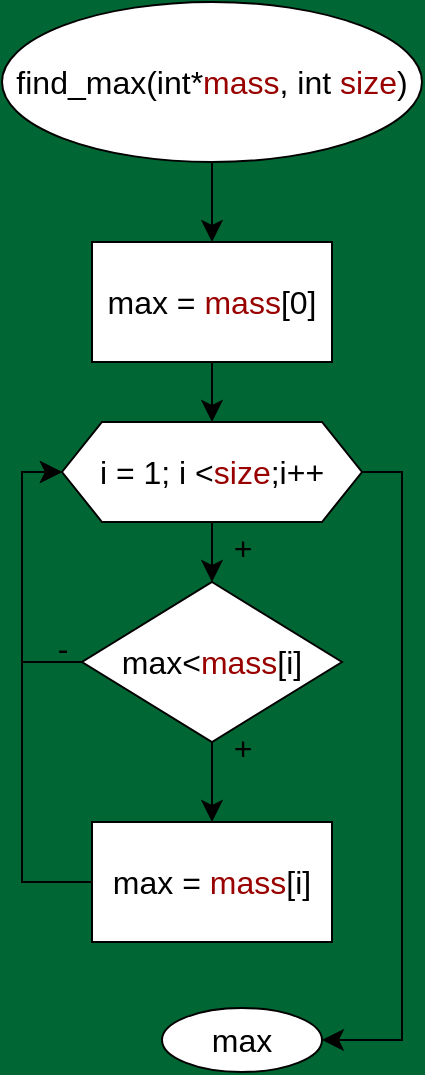 <mxfile version="22.1.11" type="device">
  <diagram id="C5RBs43oDa-KdzZeNtuy" name="Page-1">
    <mxGraphModel dx="1434" dy="789" grid="1" gridSize="10" guides="1" tooltips="1" connect="1" arrows="1" fold="1" page="1" pageScale="1" pageWidth="827" pageHeight="1169" background="#006633" math="0" shadow="0">
      <root>
        <mxCell id="WIyWlLk6GJQsqaUBKTNV-0" />
        <mxCell id="WIyWlLk6GJQsqaUBKTNV-1" parent="WIyWlLk6GJQsqaUBKTNV-0" />
        <mxCell id="VZ8zqoap5XIy6vC2VqQf-2" value="" style="edgeStyle=none;curved=1;rounded=0;orthogonalLoop=1;jettySize=auto;html=1;fontSize=12;startSize=8;endSize=8;" edge="1" parent="WIyWlLk6GJQsqaUBKTNV-1" source="VZ8zqoap5XIy6vC2VqQf-0" target="VZ8zqoap5XIy6vC2VqQf-1">
          <mxGeometry relative="1" as="geometry" />
        </mxCell>
        <mxCell id="VZ8zqoap5XIy6vC2VqQf-0" value="find_max(int*&lt;font color=&quot;#990000&quot;&gt;mass&lt;/font&gt;, int&lt;font color=&quot;#990000&quot;&gt; size&lt;/font&gt;)" style="ellipse;whiteSpace=wrap;html=1;fontSize=16;" vertex="1" parent="WIyWlLk6GJQsqaUBKTNV-1">
          <mxGeometry x="250" y="50" width="210" height="80" as="geometry" />
        </mxCell>
        <mxCell id="VZ8zqoap5XIy6vC2VqQf-4" value="" style="edgeStyle=none;curved=1;rounded=0;orthogonalLoop=1;jettySize=auto;html=1;fontSize=12;startSize=8;endSize=8;" edge="1" parent="WIyWlLk6GJQsqaUBKTNV-1" source="VZ8zqoap5XIy6vC2VqQf-1" target="VZ8zqoap5XIy6vC2VqQf-3">
          <mxGeometry relative="1" as="geometry" />
        </mxCell>
        <mxCell id="VZ8zqoap5XIy6vC2VqQf-1" value="max = &lt;font color=&quot;#990000&quot;&gt;mass&lt;/font&gt;[0]" style="whiteSpace=wrap;html=1;fontSize=16;" vertex="1" parent="WIyWlLk6GJQsqaUBKTNV-1">
          <mxGeometry x="295" y="170" width="120" height="60" as="geometry" />
        </mxCell>
        <mxCell id="VZ8zqoap5XIy6vC2VqQf-6" value="" style="edgeStyle=none;curved=1;rounded=0;orthogonalLoop=1;jettySize=auto;html=1;fontSize=12;startSize=8;endSize=8;" edge="1" parent="WIyWlLk6GJQsqaUBKTNV-1" source="VZ8zqoap5XIy6vC2VqQf-3" target="VZ8zqoap5XIy6vC2VqQf-5">
          <mxGeometry relative="1" as="geometry" />
        </mxCell>
        <mxCell id="VZ8zqoap5XIy6vC2VqQf-3" value="i = 1; i &amp;lt;&lt;font color=&quot;#990000&quot;&gt;size&lt;/font&gt;;i++" style="shape=hexagon;perimeter=hexagonPerimeter2;whiteSpace=wrap;html=1;fixedSize=1;fontSize=16;" vertex="1" parent="WIyWlLk6GJQsqaUBKTNV-1">
          <mxGeometry x="280" y="260" width="150" height="50" as="geometry" />
        </mxCell>
        <mxCell id="VZ8zqoap5XIy6vC2VqQf-8" value="" style="edgeStyle=none;curved=1;rounded=0;orthogonalLoop=1;jettySize=auto;html=1;fontSize=12;startSize=8;endSize=8;" edge="1" parent="WIyWlLk6GJQsqaUBKTNV-1" source="VZ8zqoap5XIy6vC2VqQf-5" target="VZ8zqoap5XIy6vC2VqQf-7">
          <mxGeometry relative="1" as="geometry" />
        </mxCell>
        <mxCell id="VZ8zqoap5XIy6vC2VqQf-5" value="max&amp;lt;&lt;font color=&quot;#990000&quot;&gt;mass&lt;/font&gt;[i]" style="rhombus;whiteSpace=wrap;html=1;fontSize=16;" vertex="1" parent="WIyWlLk6GJQsqaUBKTNV-1">
          <mxGeometry x="290" y="340" width="130" height="80" as="geometry" />
        </mxCell>
        <mxCell id="VZ8zqoap5XIy6vC2VqQf-7" value="max = &lt;font color=&quot;#990000&quot;&gt;mass&lt;/font&gt;[i]" style="whiteSpace=wrap;html=1;fontSize=16;" vertex="1" parent="WIyWlLk6GJQsqaUBKTNV-1">
          <mxGeometry x="295" y="460" width="120" height="60" as="geometry" />
        </mxCell>
        <mxCell id="VZ8zqoap5XIy6vC2VqQf-9" value="" style="edgeStyle=elbowEdgeStyle;elbow=horizontal;endArrow=classic;html=1;curved=0;rounded=0;endSize=8;startSize=8;fontSize=12;exitX=0;exitY=0.5;exitDx=0;exitDy=0;entryX=0;entryY=0.5;entryDx=0;entryDy=0;" edge="1" parent="WIyWlLk6GJQsqaUBKTNV-1" source="VZ8zqoap5XIy6vC2VqQf-7" target="VZ8zqoap5XIy6vC2VqQf-3">
          <mxGeometry width="50" height="50" relative="1" as="geometry">
            <mxPoint x="330" y="390" as="sourcePoint" />
            <mxPoint x="380" y="340" as="targetPoint" />
            <Array as="points">
              <mxPoint x="260" y="390" />
            </Array>
          </mxGeometry>
        </mxCell>
        <mxCell id="VZ8zqoap5XIy6vC2VqQf-10" value="+" style="text;html=1;align=center;verticalAlign=middle;resizable=0;points=[];autosize=1;strokeColor=none;fillColor=none;fontSize=16;" vertex="1" parent="WIyWlLk6GJQsqaUBKTNV-1">
          <mxGeometry x="355" y="308" width="30" height="30" as="geometry" />
        </mxCell>
        <mxCell id="VZ8zqoap5XIy6vC2VqQf-11" value="+" style="text;html=1;align=center;verticalAlign=middle;resizable=0;points=[];autosize=1;strokeColor=none;fillColor=none;fontSize=16;" vertex="1" parent="WIyWlLk6GJQsqaUBKTNV-1">
          <mxGeometry x="355" y="408" width="30" height="30" as="geometry" />
        </mxCell>
        <mxCell id="VZ8zqoap5XIy6vC2VqQf-12" value="" style="edgeStyle=elbowEdgeStyle;elbow=horizontal;endArrow=classic;html=1;curved=0;rounded=0;endSize=8;startSize=8;fontSize=12;exitX=0;exitY=0.5;exitDx=0;exitDy=0;entryX=0;entryY=0.5;entryDx=0;entryDy=0;" edge="1" parent="WIyWlLk6GJQsqaUBKTNV-1" source="VZ8zqoap5XIy6vC2VqQf-5" target="VZ8zqoap5XIy6vC2VqQf-3">
          <mxGeometry width="50" height="50" relative="1" as="geometry">
            <mxPoint x="330" y="450" as="sourcePoint" />
            <mxPoint x="380" y="400" as="targetPoint" />
            <Array as="points">
              <mxPoint x="260" y="330" />
            </Array>
          </mxGeometry>
        </mxCell>
        <mxCell id="VZ8zqoap5XIy6vC2VqQf-13" value="-" style="text;html=1;align=center;verticalAlign=middle;resizable=0;points=[];autosize=1;strokeColor=none;fillColor=none;fontSize=16;" vertex="1" parent="WIyWlLk6GJQsqaUBKTNV-1">
          <mxGeometry x="265" y="358" width="30" height="30" as="geometry" />
        </mxCell>
        <mxCell id="VZ8zqoap5XIy6vC2VqQf-14" value="max" style="ellipse;whiteSpace=wrap;html=1;fontSize=16;" vertex="1" parent="WIyWlLk6GJQsqaUBKTNV-1">
          <mxGeometry x="330" y="553" width="80" height="32" as="geometry" />
        </mxCell>
        <mxCell id="VZ8zqoap5XIy6vC2VqQf-16" value="" style="edgeStyle=elbowEdgeStyle;elbow=horizontal;endArrow=classic;html=1;curved=0;rounded=0;endSize=8;startSize=8;fontSize=12;entryX=1;entryY=0.5;entryDx=0;entryDy=0;exitX=1;exitY=0.5;exitDx=0;exitDy=0;" edge="1" parent="WIyWlLk6GJQsqaUBKTNV-1" source="VZ8zqoap5XIy6vC2VqQf-3" target="VZ8zqoap5XIy6vC2VqQf-14">
          <mxGeometry width="50" height="50" relative="1" as="geometry">
            <mxPoint x="460" y="420" as="sourcePoint" />
            <mxPoint x="440" y="530" as="targetPoint" />
            <Array as="points">
              <mxPoint x="450" y="430" />
            </Array>
          </mxGeometry>
        </mxCell>
      </root>
    </mxGraphModel>
  </diagram>
</mxfile>
